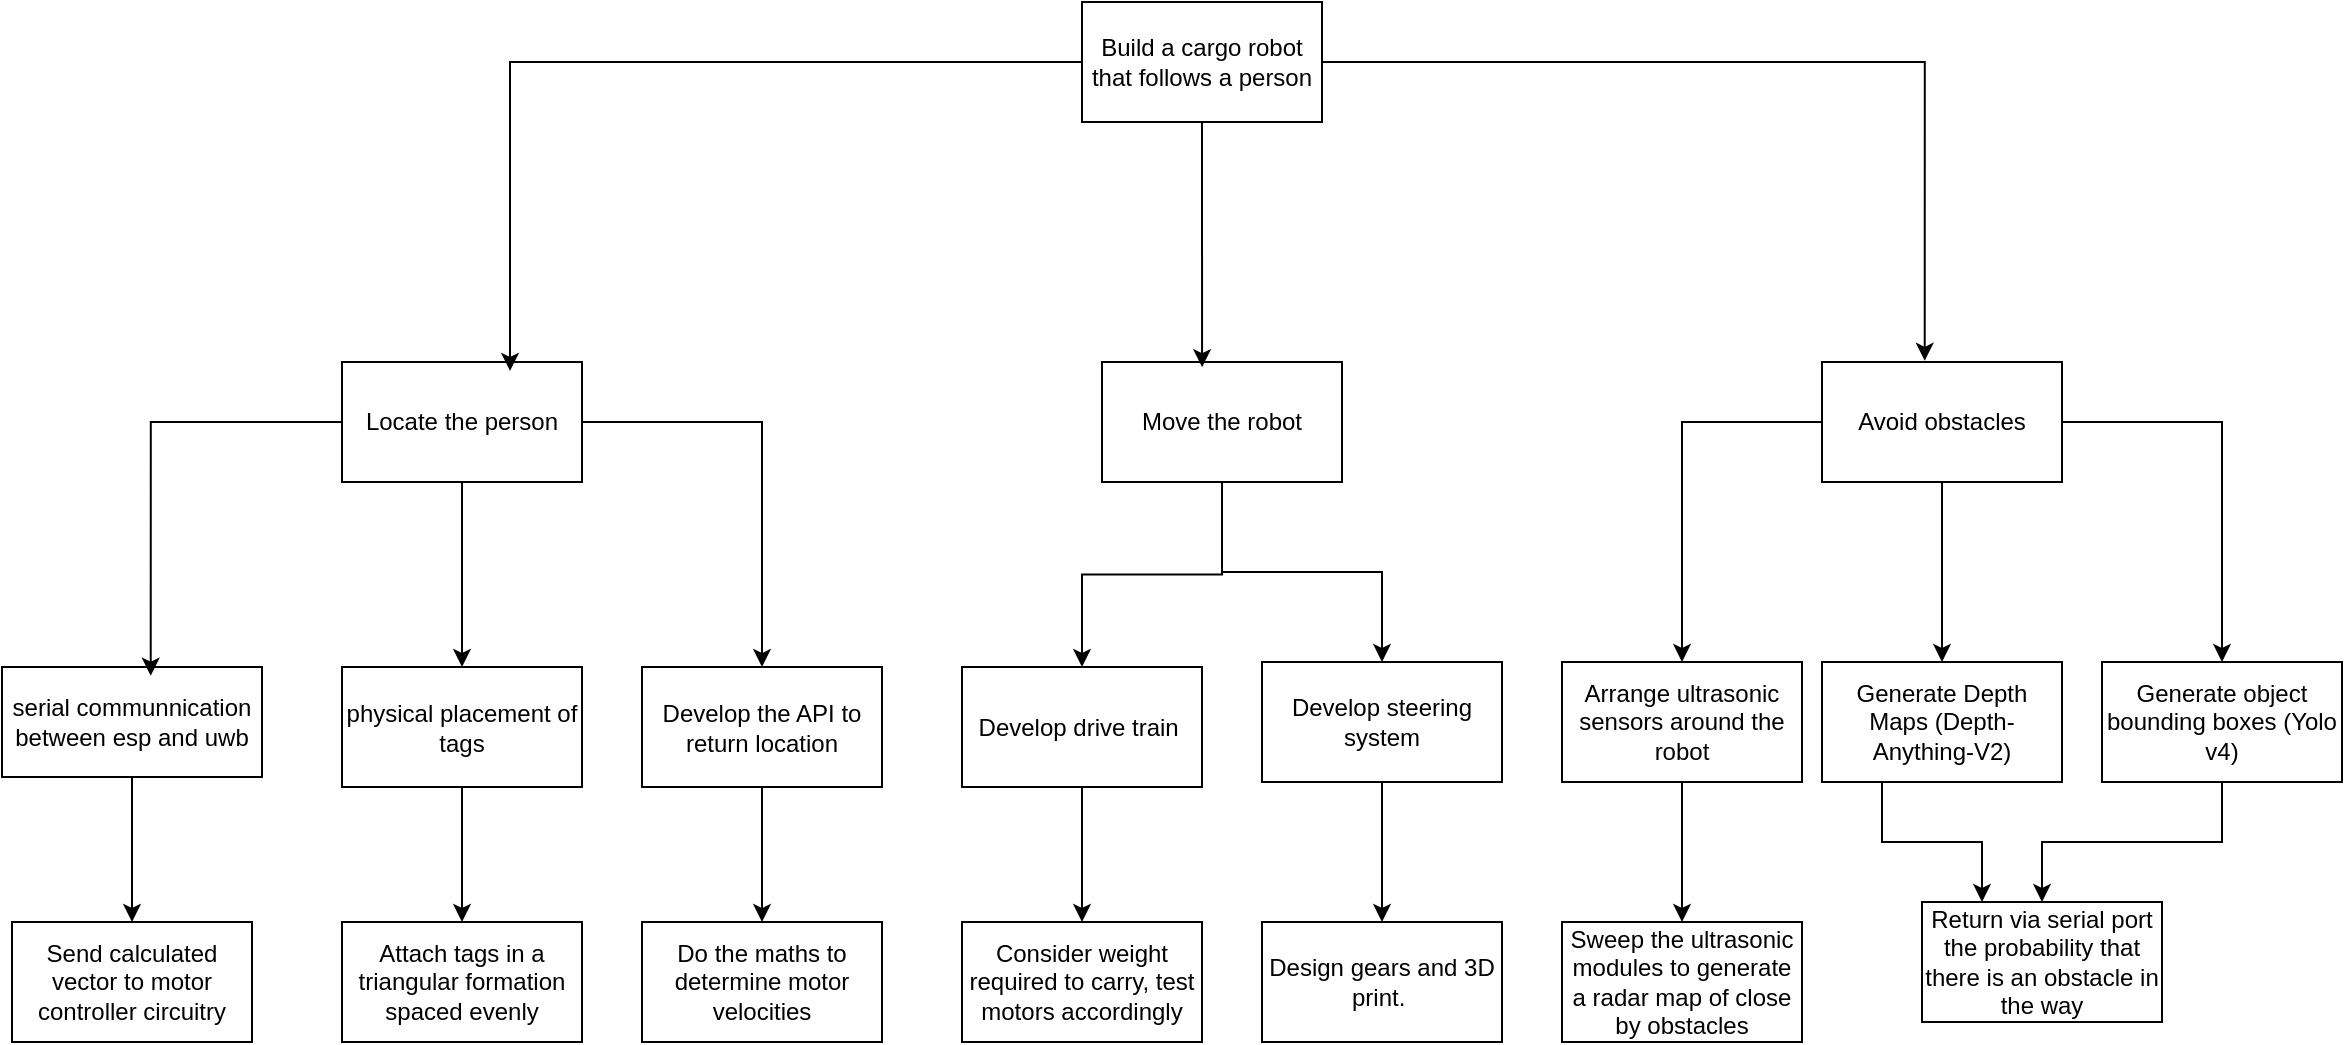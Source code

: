 <mxfile version="27.0.9">
  <diagram name="Page-1" id="sMqCAqLALSPTstq_CGC4">
    <mxGraphModel dx="1723" dy="552" grid="1" gridSize="10" guides="1" tooltips="1" connect="1" arrows="1" fold="1" page="1" pageScale="1" pageWidth="850" pageHeight="1100" math="0" shadow="0">
      <root>
        <mxCell id="0" />
        <mxCell id="1" parent="0" />
        <mxCell id="4vdResp-VJMclIea1kM8-2" value="Build a cargo robot that follows a person" style="rounded=0;whiteSpace=wrap;html=1;" vertex="1" parent="1">
          <mxGeometry x="200" y="240" width="120" height="60" as="geometry" />
        </mxCell>
        <mxCell id="4vdResp-VJMclIea1kM8-34" style="edgeStyle=orthogonalEdgeStyle;rounded=0;orthogonalLoop=1;jettySize=auto;html=1;entryX=0.5;entryY=0;entryDx=0;entryDy=0;" edge="1" parent="1" source="4vdResp-VJMclIea1kM8-3" target="4vdResp-VJMclIea1kM8-7">
          <mxGeometry relative="1" as="geometry" />
        </mxCell>
        <mxCell id="4vdResp-VJMclIea1kM8-35" style="edgeStyle=orthogonalEdgeStyle;rounded=0;orthogonalLoop=1;jettySize=auto;html=1;entryX=0.5;entryY=0;entryDx=0;entryDy=0;" edge="1" parent="1" source="4vdResp-VJMclIea1kM8-3" target="4vdResp-VJMclIea1kM8-9">
          <mxGeometry relative="1" as="geometry" />
        </mxCell>
        <mxCell id="4vdResp-VJMclIea1kM8-3" value="Locate the person" style="rounded=0;whiteSpace=wrap;html=1;" vertex="1" parent="1">
          <mxGeometry x="-170" y="420" width="120" height="60" as="geometry" />
        </mxCell>
        <mxCell id="4vdResp-VJMclIea1kM8-19" value="" style="edgeStyle=orthogonalEdgeStyle;rounded=0;orthogonalLoop=1;jettySize=auto;html=1;" edge="1" parent="1" source="4vdResp-VJMclIea1kM8-4" target="4vdResp-VJMclIea1kM8-18">
          <mxGeometry relative="1" as="geometry" />
        </mxCell>
        <mxCell id="4vdResp-VJMclIea1kM8-22" style="edgeStyle=orthogonalEdgeStyle;rounded=0;orthogonalLoop=1;jettySize=auto;html=1;entryX=0.5;entryY=0;entryDx=0;entryDy=0;" edge="1" parent="1" source="4vdResp-VJMclIea1kM8-4" target="4vdResp-VJMclIea1kM8-20">
          <mxGeometry relative="1" as="geometry" />
        </mxCell>
        <mxCell id="4vdResp-VJMclIea1kM8-4" value="Move the robot" style="rounded=0;whiteSpace=wrap;html=1;" vertex="1" parent="1">
          <mxGeometry x="210" y="420" width="120" height="60" as="geometry" />
        </mxCell>
        <mxCell id="4vdResp-VJMclIea1kM8-16" value="" style="edgeStyle=orthogonalEdgeStyle;rounded=0;orthogonalLoop=1;jettySize=auto;html=1;" edge="1" parent="1" source="4vdResp-VJMclIea1kM8-5" target="4vdResp-VJMclIea1kM8-15">
          <mxGeometry relative="1" as="geometry" />
        </mxCell>
        <mxCell id="4vdResp-VJMclIea1kM8-37" style="edgeStyle=orthogonalEdgeStyle;rounded=0;orthogonalLoop=1;jettySize=auto;html=1;entryX=0.5;entryY=0;entryDx=0;entryDy=0;" edge="1" parent="1" source="4vdResp-VJMclIea1kM8-5" target="4vdResp-VJMclIea1kM8-17">
          <mxGeometry relative="1" as="geometry" />
        </mxCell>
        <mxCell id="4vdResp-VJMclIea1kM8-38" style="edgeStyle=orthogonalEdgeStyle;rounded=0;orthogonalLoop=1;jettySize=auto;html=1;exitX=0;exitY=0.5;exitDx=0;exitDy=0;entryX=0.5;entryY=0;entryDx=0;entryDy=0;" edge="1" parent="1" source="4vdResp-VJMclIea1kM8-5" target="4vdResp-VJMclIea1kM8-11">
          <mxGeometry relative="1" as="geometry" />
        </mxCell>
        <mxCell id="4vdResp-VJMclIea1kM8-5" value="Avoid obstacles" style="rounded=0;whiteSpace=wrap;html=1;" vertex="1" parent="1">
          <mxGeometry x="570" y="420" width="120" height="60" as="geometry" />
        </mxCell>
        <mxCell id="4vdResp-VJMclIea1kM8-31" value="" style="edgeStyle=orthogonalEdgeStyle;rounded=0;orthogonalLoop=1;jettySize=auto;html=1;" edge="1" parent="1" source="4vdResp-VJMclIea1kM8-6" target="4vdResp-VJMclIea1kM8-30">
          <mxGeometry relative="1" as="geometry" />
        </mxCell>
        <mxCell id="4vdResp-VJMclIea1kM8-6" value="serial communnication between esp and uwb" style="rounded=0;whiteSpace=wrap;html=1;" vertex="1" parent="1">
          <mxGeometry x="-340" y="572.5" width="130" height="55" as="geometry" />
        </mxCell>
        <mxCell id="4vdResp-VJMclIea1kM8-29" value="" style="edgeStyle=orthogonalEdgeStyle;rounded=0;orthogonalLoop=1;jettySize=auto;html=1;" edge="1" parent="1" source="4vdResp-VJMclIea1kM8-7" target="4vdResp-VJMclIea1kM8-28">
          <mxGeometry relative="1" as="geometry" />
        </mxCell>
        <mxCell id="4vdResp-VJMclIea1kM8-7" value="physical placement of tags" style="whiteSpace=wrap;html=1;rounded=0;" vertex="1" parent="1">
          <mxGeometry x="-170" y="572.5" width="120" height="60" as="geometry" />
        </mxCell>
        <mxCell id="4vdResp-VJMclIea1kM8-33" value="" style="edgeStyle=orthogonalEdgeStyle;rounded=0;orthogonalLoop=1;jettySize=auto;html=1;" edge="1" parent="1" source="4vdResp-VJMclIea1kM8-9" target="4vdResp-VJMclIea1kM8-32">
          <mxGeometry relative="1" as="geometry" />
        </mxCell>
        <mxCell id="4vdResp-VJMclIea1kM8-9" value="Develop the API to return location" style="whiteSpace=wrap;html=1;rounded=0;" vertex="1" parent="1">
          <mxGeometry x="-20" y="572.5" width="120" height="60" as="geometry" />
        </mxCell>
        <mxCell id="4vdResp-VJMclIea1kM8-14" value="" style="edgeStyle=orthogonalEdgeStyle;rounded=0;orthogonalLoop=1;jettySize=auto;html=1;" edge="1" parent="1" source="4vdResp-VJMclIea1kM8-11" target="4vdResp-VJMclIea1kM8-13">
          <mxGeometry relative="1" as="geometry" />
        </mxCell>
        <mxCell id="4vdResp-VJMclIea1kM8-11" value="Arrange ultrasonic sensors around the robot" style="whiteSpace=wrap;html=1;rounded=0;" vertex="1" parent="1">
          <mxGeometry x="440" y="570" width="120" height="60" as="geometry" />
        </mxCell>
        <mxCell id="4vdResp-VJMclIea1kM8-13" value="Sweep the ultrasonic modules to generate a radar map of close by obstacles" style="whiteSpace=wrap;html=1;rounded=0;" vertex="1" parent="1">
          <mxGeometry x="440" y="700" width="120" height="60" as="geometry" />
        </mxCell>
        <mxCell id="4vdResp-VJMclIea1kM8-44" style="edgeStyle=orthogonalEdgeStyle;rounded=0;orthogonalLoop=1;jettySize=auto;html=1;exitX=0.25;exitY=1;exitDx=0;exitDy=0;entryX=0.25;entryY=0;entryDx=0;entryDy=0;" edge="1" parent="1" source="4vdResp-VJMclIea1kM8-15" target="4vdResp-VJMclIea1kM8-42">
          <mxGeometry relative="1" as="geometry" />
        </mxCell>
        <mxCell id="4vdResp-VJMclIea1kM8-15" value="Generate Depth Maps (Depth-Anything-V2)" style="whiteSpace=wrap;html=1;rounded=0;" vertex="1" parent="1">
          <mxGeometry x="570" y="570" width="120" height="60" as="geometry" />
        </mxCell>
        <mxCell id="4vdResp-VJMclIea1kM8-43" style="edgeStyle=orthogonalEdgeStyle;rounded=0;orthogonalLoop=1;jettySize=auto;html=1;exitX=0.5;exitY=1;exitDx=0;exitDy=0;" edge="1" parent="1" source="4vdResp-VJMclIea1kM8-17" target="4vdResp-VJMclIea1kM8-42">
          <mxGeometry relative="1" as="geometry" />
        </mxCell>
        <mxCell id="4vdResp-VJMclIea1kM8-17" value="Generate object bounding boxes (Yolo v4)" style="rounded=0;whiteSpace=wrap;html=1;" vertex="1" parent="1">
          <mxGeometry x="710" y="570" width="120" height="60" as="geometry" />
        </mxCell>
        <mxCell id="4vdResp-VJMclIea1kM8-25" value="" style="edgeStyle=orthogonalEdgeStyle;rounded=0;orthogonalLoop=1;jettySize=auto;html=1;" edge="1" parent="1" source="4vdResp-VJMclIea1kM8-18" target="4vdResp-VJMclIea1kM8-24">
          <mxGeometry relative="1" as="geometry" />
        </mxCell>
        <mxCell id="4vdResp-VJMclIea1kM8-18" value="Develop drive train&amp;nbsp;" style="whiteSpace=wrap;html=1;rounded=0;" vertex="1" parent="1">
          <mxGeometry x="140" y="572.5" width="120" height="60" as="geometry" />
        </mxCell>
        <mxCell id="4vdResp-VJMclIea1kM8-27" value="" style="edgeStyle=orthogonalEdgeStyle;rounded=0;orthogonalLoop=1;jettySize=auto;html=1;" edge="1" parent="1" source="4vdResp-VJMclIea1kM8-20" target="4vdResp-VJMclIea1kM8-26">
          <mxGeometry relative="1" as="geometry" />
        </mxCell>
        <mxCell id="4vdResp-VJMclIea1kM8-20" value="Develop steering system" style="whiteSpace=wrap;html=1;rounded=0;" vertex="1" parent="1">
          <mxGeometry x="290" y="570" width="120" height="60" as="geometry" />
        </mxCell>
        <mxCell id="4vdResp-VJMclIea1kM8-23" style="edgeStyle=orthogonalEdgeStyle;rounded=0;orthogonalLoop=1;jettySize=auto;html=1;exitX=0.5;exitY=1;exitDx=0;exitDy=0;" edge="1" parent="1" source="4vdResp-VJMclIea1kM8-3" target="4vdResp-VJMclIea1kM8-3">
          <mxGeometry relative="1" as="geometry" />
        </mxCell>
        <mxCell id="4vdResp-VJMclIea1kM8-24" value="Consider weight required to carry, test motors accordingly" style="whiteSpace=wrap;html=1;rounded=0;" vertex="1" parent="1">
          <mxGeometry x="140" y="700" width="120" height="60" as="geometry" />
        </mxCell>
        <mxCell id="4vdResp-VJMclIea1kM8-26" value="Design gears and 3D print.&amp;nbsp;" style="whiteSpace=wrap;html=1;rounded=0;" vertex="1" parent="1">
          <mxGeometry x="290" y="700" width="120" height="60" as="geometry" />
        </mxCell>
        <mxCell id="4vdResp-VJMclIea1kM8-28" value="Attach tags in a triangular formation spaced evenly" style="whiteSpace=wrap;html=1;rounded=0;" vertex="1" parent="1">
          <mxGeometry x="-170" y="700" width="120" height="60" as="geometry" />
        </mxCell>
        <mxCell id="4vdResp-VJMclIea1kM8-30" value="Send calculated vector to motor controller circuitry" style="whiteSpace=wrap;html=1;rounded=0;" vertex="1" parent="1">
          <mxGeometry x="-335" y="700" width="120" height="60" as="geometry" />
        </mxCell>
        <mxCell id="4vdResp-VJMclIea1kM8-32" value="Do the maths to determine motor velocities" style="whiteSpace=wrap;html=1;rounded=0;" vertex="1" parent="1">
          <mxGeometry x="-20" y="700" width="120" height="60" as="geometry" />
        </mxCell>
        <mxCell id="4vdResp-VJMclIea1kM8-36" style="edgeStyle=orthogonalEdgeStyle;rounded=0;orthogonalLoop=1;jettySize=auto;html=1;entryX=0.572;entryY=0.079;entryDx=0;entryDy=0;entryPerimeter=0;" edge="1" parent="1" source="4vdResp-VJMclIea1kM8-3" target="4vdResp-VJMclIea1kM8-6">
          <mxGeometry relative="1" as="geometry" />
        </mxCell>
        <mxCell id="4vdResp-VJMclIea1kM8-39" style="edgeStyle=orthogonalEdgeStyle;rounded=0;orthogonalLoop=1;jettySize=auto;html=1;exitX=0.5;exitY=1;exitDx=0;exitDy=0;entryX=0.417;entryY=0.043;entryDx=0;entryDy=0;entryPerimeter=0;" edge="1" parent="1" source="4vdResp-VJMclIea1kM8-2" target="4vdResp-VJMclIea1kM8-4">
          <mxGeometry relative="1" as="geometry" />
        </mxCell>
        <mxCell id="4vdResp-VJMclIea1kM8-40" style="edgeStyle=orthogonalEdgeStyle;rounded=0;orthogonalLoop=1;jettySize=auto;html=1;entryX=0.7;entryY=0.074;entryDx=0;entryDy=0;entryPerimeter=0;" edge="1" parent="1" source="4vdResp-VJMclIea1kM8-2" target="4vdResp-VJMclIea1kM8-3">
          <mxGeometry relative="1" as="geometry" />
        </mxCell>
        <mxCell id="4vdResp-VJMclIea1kM8-41" style="edgeStyle=orthogonalEdgeStyle;rounded=0;orthogonalLoop=1;jettySize=auto;html=1;exitX=1;exitY=0.5;exitDx=0;exitDy=0;entryX=0.428;entryY=-0.01;entryDx=0;entryDy=0;entryPerimeter=0;" edge="1" parent="1" source="4vdResp-VJMclIea1kM8-2" target="4vdResp-VJMclIea1kM8-5">
          <mxGeometry relative="1" as="geometry" />
        </mxCell>
        <mxCell id="4vdResp-VJMclIea1kM8-42" value="Return via serial port the probability that there is an obstacle in the way" style="rounded=0;whiteSpace=wrap;html=1;" vertex="1" parent="1">
          <mxGeometry x="620" y="690" width="120" height="60" as="geometry" />
        </mxCell>
      </root>
    </mxGraphModel>
  </diagram>
</mxfile>
